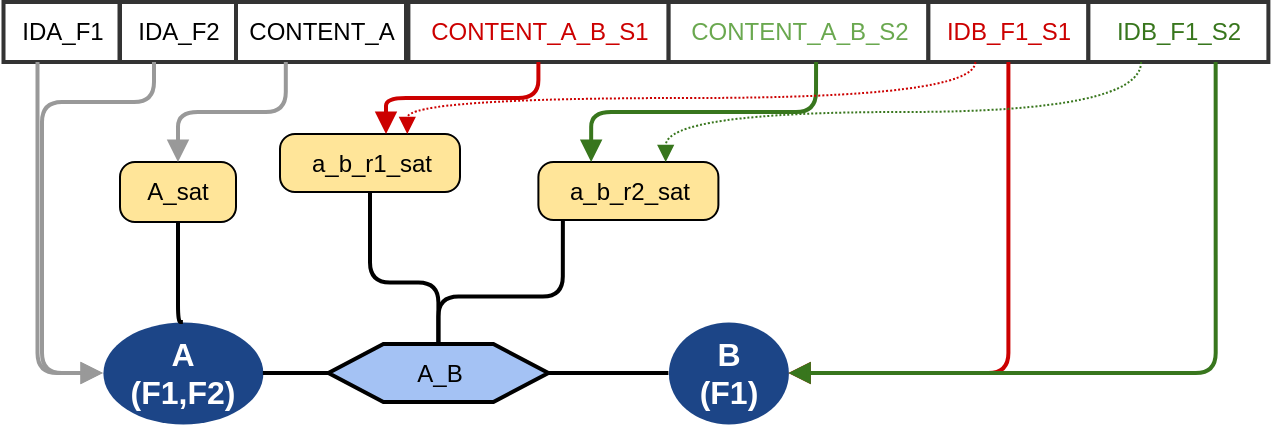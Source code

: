 <mxGraphModel background="#FFFFFF" grid="1" guides="1" style="default-style2"><root><mxCell id="0"/><mxCell id="2" parent="0" value="Layer 0"/><mxCell id="3" parent="2" style="shape=ellipse;perimeter=ellipsePerimeter;shadow=0;strokeWidth=0;strokeColor=none;fillColor=#1c4587;opacity=100.0;html=1;nl2Br=0;verticalAlign=middle;align=center;spacingLeft=7.6;spacingRight=6;whiteSpace=wrap;gliffyId=792;" value="&lt;div style='width: 73.8px;height:auto;word-break: break-word;'&gt;&lt;div align=&quot;center&quot;&gt;&lt;/div&gt;&lt;div align=&quot;center&quot;&gt;&lt;span style=&quot;font-weight: bold; font-size: 16px; color: #ffffff; line-height: 18.5px;&quot;&gt;A&lt;/span&gt;&lt;/div&gt;&lt;div align=&quot;center&quot;&gt;&lt;span style=&quot;font-weight: bold; font-size: 16px; color: #ffffff; line-height: 18.5px;&quot;&gt;(F1,F2)&lt;/span&gt;&lt;/div&gt;&lt;/div&gt;" vertex="1"><mxGeometry as="geometry" height="51.0" width="80.0" x="60.45" y="170.0"/></mxCell><mxCell id="4" parent="2" style="shape=ellipse;perimeter=ellipsePerimeter;shadow=0;strokeWidth=0;strokeColor=none;fillColor=#1c4587;opacity=100.0;html=1;nl2Br=0;verticalAlign=middle;align=center;spacingLeft=7.2;spacingRight=6;whiteSpace=wrap;gliffyId=1443;" value="&lt;div style='width: 54.6px;height:auto;word-break: break-word;'&gt;&lt;div align=&quot;center&quot;&gt;&lt;/div&gt;&lt;div align=&quot;center&quot;&gt;&lt;span style=&quot;font-weight: bold; font-size: 16px; color: #ffffff; line-height: 18.5px;&quot;&gt;B&lt;/span&gt;&lt;/div&gt;&lt;div align=&quot;center&quot;&gt;&lt;span style=&quot;font-weight: bold; font-size: 16px; color: #ffffff; line-height: 18.5px;&quot;&gt;(F1)&lt;/span&gt;&lt;/div&gt;&lt;/div&gt;" vertex="1"><mxGeometry as="geometry" height="51.0" width="60.0" x="343.2" y="170.0"/></mxCell><mxCell edge="1" id="5" parent="2" source="3" style="shape=filledEdge;strokeWidth=2;strokeColor=#000000;fillColor=none;startArrow=none;startFill=0;startSize=6;endArrow=none;endFill=0;endSize=6;rounded=1;gliffyId=907;edgeStyle=orthogonalEdgeStyle;" target="11"><mxGeometry as="geometry" height="100.0" relative="1" width="100.0"><Array as="points"><mxPoint x="140.45" y="195.5"/><mxPoint x="151.367" y="195.5"/><mxPoint x="162.283" y="195.5"/><mxPoint x="173.2" y="195.5"/></Array></mxGeometry></mxCell><mxCell edge="1" id="6" parent="2" source="11" style="shape=filledEdge;strokeWidth=2;strokeColor=#000000;fillColor=none;startArrow=none;startFill=0;startSize=6;endArrow=none;endFill=0;endSize=6;rounded=1;gliffyId=1445;edgeStyle=orthogonalEdgeStyle;" target="4"><mxGeometry as="geometry" height="100.0" relative="1" width="100.0"><Array as="points"><mxPoint x="283.2" y="195.5"/><mxPoint x="303.2" y="195.5"/><mxPoint x="323.2" y="195.5"/><mxPoint x="343.2" y="195.5"/></Array></mxGeometry></mxCell><mxCell id="7" parent="2" style="shape=rect;rounded=1;arcSize=15;absoluteArcSize=1;shadow=0;strokeWidth=1;fillColor=#ffe599;strokeColor=#000000;opacity=100.0;html=1;nl2Br=0;verticalAlign=middle;align=center;spacingLeft=6.967;spacingRight=6;whiteSpace=wrap;gliffyId=1204;" value="&lt;div style='width: 53.067px;height:auto;word-break: break-word;'&gt;&lt;div align=&quot;center&quot;&gt;&lt;span style=&quot;font-size: 12px; font-family: Arial; line-height: 14px;&quot;&gt; A_sat&lt;/span&gt;&lt;/div&gt;&lt;/div&gt;" vertex="1"><mxGeometry as="geometry" height="30.0" width="58.0" x="69.0" y="90.0"/></mxCell><mxCell edge="1" id="8" parent="2" source="3" style="shape=filledEdge;strokeWidth=2;strokeColor=#000000;fillColor=none;startArrow=none;startFill=0;startSize=6;endArrow=none;endFill=0;endSize=6;rounded=1;gliffyId=1258;exitX=0.5;exitY=0.0;exitPerimeter=0;entryX=0.5;entryY=1.0;entryPerimeter=0;edgeStyle=orthogonalEdgeStyle;" target="7"><mxGeometry as="geometry" height="100.0" relative="1" width="100.0"><Array as="points"><mxPoint x="98.0" y="170.06"/><mxPoint x="98.0" y="153.373"/><mxPoint x="98.0" y="136.687"/><mxPoint x="98.0" y="120.0"/></Array></mxGeometry></mxCell><mxCell edge="1" id="9" parent="2" source="11" style="shape=filledEdge;strokeWidth=2;strokeColor=#000000;fillColor=none;startArrow=none;startFill=0;startSize=6;endArrow=none;endFill=0;endSize=6;rounded=1;gliffyId=1455;exitX=0.5;exitY=0.5;exitPerimeter=0;entryX=0.5;entryY=1.0;entryPerimeter=0;edgeStyle=orthogonalEdgeStyle;" target="12"><mxGeometry as="geometry" height="100.0" relative="1" width="100.0"><Array as="points"><mxPoint x="228.2" y="195.5"/><mxPoint x="228.2" y="150.25"/><mxPoint x="194.0" y="150.25"/><mxPoint x="194.0" y="105.0"/></Array></mxGeometry></mxCell><mxCell edge="1" id="10" parent="2" source="11" style="shape=filledEdge;strokeWidth=2;strokeColor=#000000;fillColor=none;startArrow=none;startFill=0;startSize=6;endArrow=none;endFill=0;endSize=6;rounded=1;gliffyId=1491;exitX=0.5;exitY=0.5;exitPerimeter=0;entryX=0.136;entryY=1.0;entryPerimeter=0;edgeStyle=orthogonalEdgeStyle;" target="13"><mxGeometry as="geometry" height="100.0" relative="1" width="100.0"><Array as="points"><mxPoint x="228.2" y="195.5"/><mxPoint x="228.2" y="157.25"/><mxPoint x="290.45" y="157.25"/><mxPoint x="290.45" y="119.0"/></Array></mxGeometry></mxCell><mxCell id="11" parent="2" style="shape=hexagon;perimeter=hexagonPerimeter2;shadow=0;strokeWidth=2;fillColor=#a4c2f4;strokeColor=#000000;opacity=100.0;html=1;nl2Br=0;verticalAlign=middle;align=center;spacingLeft=8.2;spacingRight=6;whiteSpace=wrap;gliffyId=901;" value="&lt;div style='width: 102.6px;height:auto;word-break: break-word;'&gt;&lt;div align=&quot;center&quot;&gt;&lt;span style=&quot;font-family: Arial; font-size: 12px; line-height: 14px;&quot;&gt;A_B&lt;span style=&quot;text-decoration: none; line-height: normal;&quot;&gt;&lt;br&gt;&lt;/span&gt;&lt;/span&gt;&lt;/div&gt;&lt;/div&gt;" vertex="1"><mxGeometry as="geometry" height="29.0" width="110.0" x="173.2" y="181.0"/></mxCell><mxCell id="12" parent="2" style="shape=rect;rounded=1;arcSize=15;absoluteArcSize=1;shadow=0;strokeWidth=1;fillColor=#ffe599;strokeColor=#000000;opacity=100.0;html=1;nl2Br=0;verticalAlign=middle;align=center;spacingLeft=8.0;spacingRight=6;whiteSpace=wrap;gliffyId=1450;" value="&lt;div style='width: 83.0px;height:auto;word-break: break-word;'&gt;&lt;div align=&quot;center&quot;&gt;&lt;span style=&quot;font-family: Arial; font-size: 12px; line-height: 14px;&quot;&gt;  a_b_r1_sat&lt;/span&gt;&lt;/div&gt;&lt;/div&gt;" vertex="1"><mxGeometry as="geometry" height="29.0" width="90.0" x="149.0" y="76.0"/></mxCell><mxCell id="13" parent="2" style="shape=rect;rounded=1;arcSize=15;absoluteArcSize=1;shadow=0;strokeWidth=1;fillColor=#ffe599;strokeColor=#000000;opacity=100.0;html=1;nl2Br=0;verticalAlign=middle;align=center;spacingLeft=8.0;spacingRight=6;whiteSpace=wrap;gliffyId=1488;" value="&lt;div style='width: 83.0px;height:auto;word-break: break-word;'&gt;&lt;div align=&quot;center&quot;&gt;&lt;span style=&quot;font-family: Arial; font-size: 12px; line-height: 14px;&quot;&gt;  a_b_r2_sat&lt;/span&gt;&lt;/div&gt;&lt;/div&gt;" vertex="1"><mxGeometry as="geometry" height="29.0" width="90.0" x="278.2" y="90.0"/></mxCell><mxCell id="14" parent="2" style="shape=rect;shadow=0;strokeWidth=2;fillColor=#FFFFFF;strokeColor=#333333;opacity=100.0;html=1;nl2Br=0;verticalAlign=middle;align=center;spacingLeft=1.16;spacingRight=0;whiteSpace=wrap;gliffyId=1460;" value="&lt;div style='width: 52.68px;height:auto;word-break: break-word;'&gt;&lt;div align=&quot;center&quot;&gt;&lt;span style=&quot;font-family: Arial; font-size: 12px; text-decoration: none; line-height: 0;&quot;&gt;&lt;span style=&quot;text-decoration: none; line-height: 14px;&quot;&gt;IDA_F1&lt;/span&gt;&lt;/span&gt;&lt;/div&gt;&lt;/div&gt;" vertex="1"><mxGeometry as="geometry" height="30.0" width="58.0" x="10.75" y="10.0"/></mxCell><mxCell id="15" parent="2" style="shape=rect;shadow=0;strokeWidth=2;fillColor=#FFFFFF;strokeColor=#333333;opacity=100.0;html=1;nl2Br=0;verticalAlign=middle;align=center;spacingLeft=1.7;spacingRight=0;whiteSpace=wrap;gliffyId=1463;" value="&lt;div style='width: 78.6px;height:auto;word-break: break-word;'&gt;&lt;div align=&quot;center&quot;&gt;&lt;span style=&quot;font-family: Arial; font-size: 12px; text-decoration: none; line-height: 0;&quot;&gt;&lt;span style=&quot;text-decoration: none; line-height: 14px;&quot;&gt;CONTENT_A&lt;/span&gt;&lt;/span&gt;&lt;/div&gt;&lt;/div&gt;" vertex="1"><mxGeometry as="geometry" height="30.0" width="85.0" x="127.0" y="10.0"/></mxCell><mxCell id="16" parent="2" style="shape=rect;shadow=0;strokeWidth=2;fillColor=#FFFFFF;strokeColor=#333333;opacity=100.0;html=1;nl2Br=0;verticalAlign=middle;align=center;spacingLeft=2.6;spacingRight=0;whiteSpace=wrap;gliffyId=1492;" value="&lt;div style='width: 121.8px;height:auto;word-break: break-word;'&gt;&lt;div align=&quot;center&quot;&gt;&lt;span style=&quot;font-family: Arial; font-size: 12px; text-decoration: none; color: #6aa84f; line-height: 0;&quot;&gt;&lt;span style=&quot;text-decoration: none; line-height: 14px;&quot;&gt;CONTENT_A_B_S2&lt;/span&gt;&lt;/span&gt;&lt;/div&gt;&lt;/div&gt;" vertex="1"><mxGeometry as="geometry" height="30.0" width="130.0" x="343.2" y="10.0"/></mxCell><mxCell id="17" parent="2" style="shape=rect;shadow=0;strokeWidth=2;fillColor=#FFFFFF;strokeColor=#333333;opacity=100.0;html=1;nl2Br=0;verticalAlign=middle;align=center;spacingLeft=2.6;spacingRight=0;whiteSpace=wrap;gliffyId=1500;" value="&lt;div style='width: 121.8px;height:auto;word-break: break-word;'&gt;&lt;div align=&quot;center&quot;&gt;&lt;span style=&quot;font-family: Arial; font-size: 12px; text-decoration: none; color: #cc0000; line-height: 0;&quot;&gt;&lt;span style=&quot;text-decoration: none; line-height: 14px;&quot;&gt;CONTENT_A_B_S1&lt;/span&gt;&lt;/span&gt;&lt;/div&gt;&lt;/div&gt;" vertex="1"><mxGeometry as="geometry" height="30.0" width="130.0" x="213.2" y="10.0"/></mxCell><mxCell id="18" parent="2" style="shape=rect;shadow=0;strokeWidth=2;fillColor=#FFFFFF;strokeColor=#333333;opacity=100.0;html=1;nl2Br=0;verticalAlign=middle;align=center;spacingLeft=1.16;spacingRight=0;whiteSpace=wrap;gliffyId=1467;" value="&lt;div style='width: 52.68px;height:auto;word-break: break-word;'&gt;&lt;div align=&quot;center&quot;&gt;&lt;span style=&quot;font-family: Arial; font-size: 12px; text-decoration: none; line-height: 0;&quot;&gt;&lt;span style=&quot;text-decoration: none; line-height: 14px;&quot;&gt;IDA_F2&lt;/span&gt;&lt;/span&gt;&lt;/div&gt;&lt;/div&gt;" vertex="1"><mxGeometry as="geometry" height="30.0" width="58.0" x="69.0" y="10.0"/></mxCell><mxCell id="19" parent="2" style="shape=rect;shadow=0;strokeWidth=2;fillColor=#FFFFFF;strokeColor=#333333;opacity=100.0;html=1;nl2Br=0;verticalAlign=middle;align=center;spacingLeft=1.6;spacingRight=0;whiteSpace=wrap;gliffyId=1469;" value="&lt;div style='width: 73.8px;height:auto;word-break: break-word;'&gt;&lt;div align=&quot;center&quot;&gt;&lt;span style=&quot;font-family: Arial; font-size: 12px; text-decoration: none; color: #cc0000; line-height: 0;&quot;&gt;&lt;span style=&quot;text-decoration: none; line-height: 14px;&quot;&gt;IDB_F1_S1&lt;/span&gt;&lt;/span&gt;&lt;/div&gt;&lt;/div&gt;" vertex="1"><mxGeometry as="geometry" height="30.0" width="80.0" x="473.2" y="10.0"/></mxCell><mxCell id="20" parent="2" style="shape=rect;shadow=0;strokeWidth=2;fillColor=#FFFFFF;strokeColor=#333333;opacity=100.0;html=1;nl2Br=0;verticalAlign=middle;align=center;spacingLeft=1.8;spacingRight=0;whiteSpace=wrap;gliffyId=1483;" value="&lt;div style='width: 83.4px;height:auto;word-break: break-word;'&gt;&lt;div align=&quot;center&quot;&gt;&lt;span style=&quot;font-family: Arial; font-size: 12px; text-decoration: none; color: #38761d; line-height: 0;&quot;&gt;&lt;span style=&quot;text-decoration: none; line-height: 14px;&quot;&gt;IDB_F1_S2&lt;/span&gt;&lt;/span&gt;&lt;/div&gt;&lt;/div&gt;" vertex="1"><mxGeometry as="geometry" height="30.0" width="90.0" x="553.2" y="10.0"/></mxCell><mxCell edge="1" id="21" parent="2" source="14" style="shape=filledEdge;strokeWidth=2;strokeColor=#999999;fillColor=none;startArrow=none;startFill=0;startSize=6;endArrow=block;endFill=1;endSize=6;rounded=1;gliffyId=1474;edgeStyle=orthogonalEdgeStyle;" target="3"><mxGeometry as="geometry" height="132.0" relative="1" width="17.0"><Array as="points"><mxPoint x="27.738" y="40.0"/><mxPoint x="27.738" y="195.5"/><mxPoint x="60.45" y="195.5"/></Array></mxGeometry></mxCell><mxCell edge="1" id="22" parent="2" source="18" style="shape=filledEdge;strokeWidth=2;strokeColor=#999999;fillColor=none;startArrow=none;startFill=0;startSize=6;endArrow=block;endFill=1;endSize=6;rounded=1;gliffyId=1476;edgeStyle=orthogonalEdgeStyle;" target="3"><mxGeometry as="geometry" height="39.0" relative="1" width="46.0"><Array as="points"><mxPoint x="85.988" y="40.0"/><mxPoint x="85.988" y="60.0"/><mxPoint x="30.0" y="60.0"/><mxPoint x="30.0" y="195.5"/><mxPoint x="60.45" y="195.5"/></Array></mxGeometry></mxCell><mxCell edge="1" id="23" parent="2" source="15" style="shape=filledEdge;strokeWidth=2;strokeColor=#999999;fillColor=none;startArrow=none;startFill=0;startSize=6;endArrow=block;endFill=1;endSize=6;rounded=1;gliffyId=1480;exitX=0.293;exitY=1.0;exitPerimeter=0;entryX=0.5;entryY=0.0;entryPerimeter=0;edgeStyle=orthogonalEdgeStyle;" target="7"><mxGeometry as="geometry" height="39.0" relative="1" width="46.0"><Array as="points"><mxPoint x="151.896" y="40.0"/><mxPoint x="151.896" y="65.0"/><mxPoint x="98.0" y="65.0"/><mxPoint x="98.0" y="90.0"/></Array></mxGeometry></mxCell><mxCell edge="1" id="24" parent="2" source="19" style="shape=filledEdge;strokeWidth=2;strokeColor=#cc0000;fillColor=none;startArrow=none;startFill=0;startSize=6;endArrow=block;endFill=1;endSize=6;rounded=1;gliffyId=1482;exitX=0.5;exitY=1.0;exitPerimeter=0;entryX=1.0;entryY=0.5;entryPerimeter=0;edgeStyle=orthogonalEdgeStyle;" target="4"><mxGeometry as="geometry" height="39.0" relative="1" width="46.0"><Array as="points"><mxPoint x="513.2" y="40.0"/><mxPoint x="513.2" y="195.5"/><mxPoint x="403.2" y="195.5"/></Array></mxGeometry></mxCell><mxCell edge="1" id="25" parent="2" source="17" style="shape=filledEdge;strokeWidth=2;strokeColor=#cc0000;fillColor=none;startArrow=none;startFill=0;startSize=6;endArrow=block;endFill=1;endSize=6;rounded=1;gliffyId=1502;exitX=0.5;exitY=1.0;exitPerimeter=0;entryX=0.589;entryY=0.0;entryPerimeter=0;edgeStyle=orthogonalEdgeStyle;" target="12"><mxGeometry as="geometry" height="39.0" relative="1" width="46.0"><Array as="points"><mxPoint x="278.2" y="40.0"/><mxPoint x="278.2" y="58.0"/><mxPoint x="202.0" y="58.0"/><mxPoint x="202.0" y="76.0"/></Array></mxGeometry></mxCell><mxCell edge="1" id="26" parent="2" source="20" style="shape=filledEdge;strokeWidth=2;strokeColor=#38761d;fillColor=none;startArrow=none;startFill=0;startSize=6;endArrow=block;endFill=1;endSize=6;rounded=1;gliffyId=1485;exitX=0.707;exitY=1.0;exitPerimeter=0;entryX=1.0;entryY=0.5;entryPerimeter=0;edgeStyle=orthogonalEdgeStyle;" target="4"><mxGeometry as="geometry" height="39.0" relative="1" width="46.0"><Array as="points"><mxPoint x="616.84" y="40.0"/><mxPoint x="616.84" y="195.5"/><mxPoint x="403.2" y="195.5"/></Array></mxGeometry></mxCell><mxCell edge="1" id="27" parent="2" source="16" style="shape=filledEdge;strokeWidth=2;strokeColor=#38761d;fillColor=none;startArrow=none;startFill=0;startSize=6;endArrow=block;endFill=1;endSize=6;rounded=1;gliffyId=1504;exitX=0.568;exitY=1.0;exitPerimeter=0;entryX=0.293;entryY=0.0;entryPerimeter=0;edgeStyle=orthogonalEdgeStyle;" target="13"><mxGeometry as="geometry" height="39.0" relative="1" width="46.0"><Array as="points"><mxPoint x="417.0" y="40.0"/><mxPoint x="417.0" y="65.0"/><mxPoint x="304.56" y="65.0"/><mxPoint x="304.56" y="90.0"/></Array></mxGeometry></mxCell><mxCell edge="1" id="28" parent="2" source="19" style="shape=filledEdge;strokeWidth=1;strokeColor=#cc0000;fillColor=none;startArrow=none;startFill=0;startSize=6;endArrow=block;endFill=1;endSize=6;rounded=0;dashed=1;fixDash=1;dashPattern=1.0 1.0;curved=1;edgeStyle=orthogonalEdgeStyle;gliffyId=1486;edgeStyle=orthogonalEdgeStyle;" target="12"><mxGeometry as="geometry" height="45.0" relative="1" width="18.0"><Array as="points"><mxPoint x="496.631" y="40.0"/><mxPoint x="496.631" y="58.0"/><mxPoint x="212.64" y="58.0"/><mxPoint x="212.64" y="76.0"/></Array></mxGeometry></mxCell><mxCell edge="1" id="29" parent="2" source="20" style="shape=filledEdge;strokeWidth=1;strokeColor=#38761d;fillColor=none;startArrow=none;startFill=0;startSize=6;endArrow=block;endFill=1;endSize=6;rounded=0;dashed=1;fixDash=1;dashPattern=1.0 1.0;curved=1;edgeStyle=orthogonalEdgeStyle;gliffyId=1490;edgeStyle=orthogonalEdgeStyle;" target="13"><mxGeometry as="geometry" height="45.0" relative="1" width="18.0"><Array as="points"><mxPoint x="579.56" y="40.0"/><mxPoint x="579.56" y="65.0"/><mxPoint x="341.84" y="65.0"/><mxPoint x="341.84" y="90.0"/></Array></mxGeometry></mxCell></root></mxGraphModel>